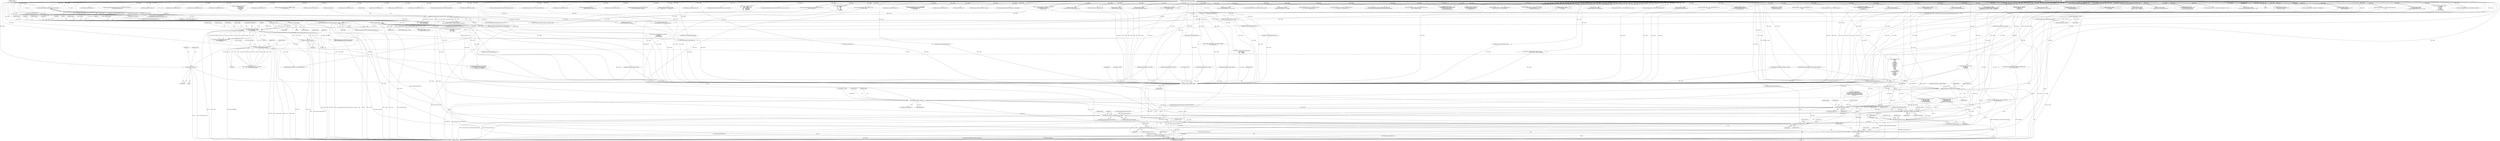 digraph "0_heimdal_b1e699103f08d6a0ca46a122193c9da65f6cf837_0@API" {
"1000452" [label="(Call,_kdc_free_ent(context, uu))"];
"1000435" [label="(Call,hdb_enctype2key(context, &uu->entry, NULL,\n\t\t\t      t->enc_part.etype, &uukey))"];
"1000419" [label="(Call,krb5_free_principal(context, p))"];
"1000410" [label="(Call,_kdc_db_fetch(context, config, p,\n\t\t\t    HDB_F_GET_KRBTGT, kvno_ptr,\n\t\t\t    NULL, &uu))"];
"1000379" [label="(Call,_krb5_principalname2krb5_principal(context, &p, t->sname, t->realm))"];
"1000240" [label="(Call,krb5_principal_get_comp_string(context, krbtgt->entry.principal, 1))"];
"1000230" [label="(Call,krb5_principal_get_realm(context, krbtgt->entry.principal))"];
"1000134" [label="(MethodParameterIn,krb5_context context)"];
"1000364" [label="(Call,get_krbtgt_realm(&t->sname))"];
"1000135" [label="(MethodParameterIn,krb5_kdc_configuration *config)"];
"1000325" [label="(Call,*kvno_ptr = NULL)"];
"1000404" [label="(Call,kvno_ptr = &second_kvno)"];
"1000330" [label="(Call,b->additional_tickets == NULL)"];
"1002279" [label="(Call,_krb5_free_capath(context, capath))"];
"1002285" [label="(Call,krb5_free_keyblock_contents(context, &sessionkey))"];
"1002291" [label="(Call,_kdc_free_ent(context, krbtgt_out))"];
"1002296" [label="(Call,_kdc_free_ent(context, server))"];
"1002301" [label="(Call,_kdc_free_ent(context, client))"];
"1002306" [label="(Call,_kdc_free_ent(context, s4u2self_impersonated_client))"];
"1002315" [label="(Call,krb5_free_principal(context, tp))"];
"1002318" [label="(Call,krb5_free_principal(context, cp))"];
"1002321" [label="(Call,krb5_free_principal(context, dp))"];
"1002324" [label="(Call,krb5_free_principal(context, sp))"];
"1002327" [label="(Call,krb5_free_principal(context, krbtgt_out_principal))"];
"1000830" [label="(Call,krb5_unparse_name(context, sp, &spn))"];
"1000334" [label="(Identifier,NULL)"];
"1000441" [label="(Identifier,NULL)"];
"1002307" [label="(Identifier,context)"];
"1002326" [label="(Identifier,sp)"];
"1000744" [label="(Call,krb5_free_principal(context, sp))"];
"1002281" [label="(Identifier,capath)"];
"1001735" [label="(Call,kdc_log(context, config, 0, \"s4u2self %s impersonating %s to \"\n\t\t    \"service %s %s\", cpn, tpn, spn, str))"];
"1002285" [label="(Call,krb5_free_keyblock_contents(context, &sessionkey))"];
"1000454" [label="(Identifier,uu)"];
"1000585" [label="(Call,kdc_log(context, config, 5, \"target %s does not have secrets at this KDC, need to proxy\", sp))"];
"1001331" [label="(Call,check_PAC(context, config, cp, NULL,\n\t\t    client, server, krbtgt,\n\t\t    &tkey_check->key,\n\t\t    ekey, &tkey_sign->key,\n\t\t    tgt, &rspac, &signedpath))"];
"1002009" [label="(Call,kdc_log(context, config, 0,\n\t\t    \"Verify delegated PAC failed to %s for client\"\n\t\t    \"%s (%s) as %s from %s with %s\",\n\t\t    spn, cpn, dpn, tpn, from, msg))"];
"1000436" [label="(Identifier,context)"];
"1000325" [label="(Call,*kvno_ptr = NULL)"];
"1001362" [label="(Call,kdc_log(context, config, 0,\n\t\t\"Verify PAC failed for %s (%s) from %s with %s\",\n\t\tspn, cpn, from, msg))"];
"1001908" [label="(Call,krb5_unparse_name(context, dp, &dpn))"];
"1002324" [label="(Call,krb5_free_principal(context, sp))"];
"1002289" [label="(ControlStructure,if(krbtgt_out))"];
"1001017" [label="(Call,_kdc_get_preferred_key(context, config, server, spn,\n\t\t\t\t\t NULL, &skey))"];
"1001750" [label="(Call,b->additional_tickets != NULL)"];
"1000630" [label="(Call,sp = NULL)"];
"1000392" [label="(Identifier,t)"];
"1001060" [label="(Call,hdb_enctype2key(context, &krbtgt->entry, NULL, /* XXX use the right kvno! */\n\t\t\t  krbtgt_etype, &tkey_check))"];
"1002312" [label="(Call,tp != cp)"];
"1002340" [label="(MethodReturn,RET)"];
"1001950" [label="(Call,kdc_log(context, config, 0,\n\t\t    \"constrained delegation from %s (%s) as %s to %s not allowed\",\n\t\t    cpn, dpn, tpn, spn))"];
"1000167" [label="(Call,dp = NULL)"];
"1000435" [label="(Call,hdb_enctype2key(context, &uu->entry, NULL,\n\t\t\t      t->enc_part.etype, &uukey))"];
"1000134" [label="(MethodParameterIn,krb5_context context)"];
"1000453" [label="(Identifier,context)"];
"1001396" [label="(Call,kdc_log(context, config, 0,\n\t\t\"KRB5SignedPath check failed for %s (%s) from %s with %s\",\n\t\tspn, cpn, from, msg))"];
"1000155" [label="(Call,sp = NULL)"];
"1002045" [label="(Call,kdc_log(context, config, 0,\n\t\t    \"KRB5SignedPath check from service %s failed \"\n\t\t    \"for delegation to %s for client %s (%s)\"\n\t\t    \"from %s failed with %s\",\n\t\t    spn, tpn, dpn, cpn, from, msg))"];
"1000404" [label="(Call,kvno_ptr = &second_kvno)"];
"1002078" [label="(Call,kdc_log(context, config, 0, \"constrained delegation for %s \"\n\t\t\"from %s (%s) to %s\", tpn, cpn, dpn, spn))"];
"1000346" [label="(Call,kdc_log(context, config, 0,\n\t\t    \"No second ticket present in request\"))"];
"1002310" [label="(Call,tp && tp != cp)"];
"1002168" [label="(Call,krb5_crypto_init(context, &sessionkey, 0, &crypto))"];
"1000315" [label="(Block,)"];
"1000627" [label="(Call,krb5_free_principal(context, sp))"];
"1000776" [label="(Call,need_referral(context, config, &b->kdc_options, sp, &realms))"];
"1000332" [label="(Identifier,b)"];
"1002306" [label="(Call,_kdc_free_ent(context, s4u2self_impersonated_client))"];
"1001320" [label="(Call,kdc_log(context, config, 1, \"Client not found in database: %s\", msg))"];
"1000231" [label="(Identifier,context)"];
"1000331" [label="(Call,b->additional_tickets)"];
"1001702" [label="(Call,kdc_log(context, config, 0, \"S4U2Self: %s is not allowed \"\n\t\t\t\"to impersonate to service \"\n\t\t\t\"(tried for user %s to service %s)\",\n\t\t\tcpn, tpn, spn))"];
"1000257" [label="(Call,*krbtgt_out = NULL)"];
"1000955" [label="(Call,krb5_clear_error_message(context))"];
"1000338" [label="(Identifier,b)"];
"1002006" [label="(Call,krb5_get_error_message(context, ret))"];
"1000195" [label="(Call,*server = NULL)"];
"1000148" [label="(Block,)"];
"1002308" [label="(Identifier,s4u2self_impersonated_client)"];
"1000635" [label="(Call,krb5_make_principal(context, &sp, r, KRB5_TGS_NAME,\n\t\t\t\t  ref_realm, NULL))"];
"1001326" [label="(Call,krb5_free_error_message(context, msg))"];
"1000151" [label="(Call,cp = NULL)"];
"1001543" [label="(Call,kdc_log(context, config, 0,\n\t\t\t\"krb5_verify_checksum failed for S4U2Self: %s\", msg))"];
"1002297" [label="(Identifier,context)"];
"1001977" [label="(Call,check_PAC(context, config, tp, dp,\n\t\t\tclient, server, krbtgt,\n\t\t\t&clientkey->key,\n\t\t\tekey, &tkey_sign->key,\n\t\t\t&adtkt, &rspac, &ad_signedpath))"];
"1002311" [label="(Identifier,tp)"];
"1001393" [label="(Call,krb5_get_error_message(context, ret))"];
"1001940" [label="(Call,check_constrained_delegation(context, config, clientdb,\n\t\t\t\t\t   client, server, sp))"];
"1001893" [label="(Call,_krb5_principalname2krb5_principal(context,\n\t\t\t\t\t\t &dp,\n\t\t\t\t\t\t t->sname,\n\t\t\t\t\t\t t->realm))"];
"1001081" [label="(Call,krb5_make_principal(context,\n                              &krbtgt_out_principal,\n                              our_realm,\n                              KRB5_TGS_NAME,\n                              our_realm,\n                              NULL))"];
"1001092" [label="(Call,kdc_log(context, config, 0,\n                \"Failed to make krbtgt principal name object for \"\n                \"authz-data signatures\"))"];
"1001490" [label="(Call,krb5_get_error_message(context, ret))"];
"1002292" [label="(Identifier,context)"];
"1000381" [label="(Call,&p)"];
"1000813" [label="(Call,krb5_make_principal(context, &sp, r, KRB5_TGS_NAME,\n\t\t\t\t    realms[0], NULL))"];
"1001858" [label="(Call,kdc_log(context, config, 0,\n\t\t    \"failed to decrypt ticket for \"\n\t\t    \"constrained delegation from %s to %s \", cpn, spn))"];
"1001216" [label="(Call,_kdc_get_preferred_key(context, config, krbtgt_out, krbtgt_out_n,\n\t\t\t\t NULL, &tkey_sign))"];
"1002191" [label="(Call,krb5_crypto_destroy(context, crypto))"];
"1000451" [label="(Block,)"];
"1001555" [label="(Call,_krb5_principalname2krb5_principal(context,\n\t\t\t\t\t\t     &tp,\n\t\t\t\t\t\t     self.name,\n\t\t\t\t\t\t     self.realm))"];
"1001537" [label="(Call,krb5_get_error_message(context, ret))"];
"1000981" [label="(Call,krb5_principal_is_krbtgt(context, sp))"];
"1001295" [label="(Call,krb5_principal_get_realm(context, cp))"];
"1002315" [label="(Call,krb5_free_principal(context, tp))"];
"1002322" [label="(Identifier,context)"];
"1002303" [label="(Identifier,client)"];
"1000807" [label="(Call,krb5_free_principal(context, sp))"];
"1002149" [label="(Call,kdc_log(context, config, 0, \"Request from wrong address\"))"];
"1001528" [label="(Call,krb5_crypto_destroy(context, crypto))"];
"1000471" [label="(Call,_kdc_free_ent(context, uu))"];
"1000499" [label="(Call,_krb5_principalname2krb5_principal(context, &sp, *s, r))"];
"1000528" [label="(Call,krb5_unparse_name(context, cp, &cpn))"];
"1001573" [label="(Call,krb5_unparse_name(context, tp, &tpn))"];
"1000370" [label="(Call,kdc_log(context, config, 0,\n\t\t    \"Additional ticket is not a ticket-granting ticket\"))"];
"1001008" [label="(Call,kdc_log(context, config, 0,\n\t\t\t\"Server (%s) has no support for etypes\", spn))"];
"1001116" [label="(Call,_kdc_db_fetch(context, config, krbtgt_out_principal,\n\t\t\tHDB_F_GET_KRBTGT, NULL, NULL, &krbtgt_out))"];
"1000869" [label="(Call,krb5_free_error_message(context, msg))"];
"1001108" [label="(Call,kdc_log(context, config, 0,\n                \"Failed to make krbtgt principal name object for \"\n                \"authz-data signatures\"))"];
"1001549" [label="(Call,krb5_free_error_message(context, msg))"];
"1001050" [label="(Call,krb5_generate_random_keyblock(context, etype, &sessionkey))"];
"1002127" [label="(Call,kdc_log(context, config, 0, \"Inconsistent request.\"))"];
"1002197" [label="(Call,kdc_log(context, config, 0,\n\t\t    \"Failed building server referral\"))"];
"1000416" [label="(Identifier,NULL)"];
"1000717" [label="(Call,kdc_log(context, config, 5, \"krbtgt from %s via %s for \"\n                        \"realm %s not found, trying %s\", tgt->crealm,\n                        our_realm, req_rlm, new_rlm))"];
"1000275" [label="(Call,memset(&sessionkey, 0, sizeof(sessionkey)))"];
"1001317" [label="(Call,krb5_get_error_message(context, ret))"];
"1002284" [label="(Identifier,rspac)"];
"1001165" [label="(Call,krb5_principal_get_realm(context, server->entry.principal))"];
"1001456" [label="(Call,kdc_log(context, config, 0, \"Failed to decode PA-S4U2Self\"))"];
"1000850" [label="(Call,krb5_free_host_realm(context, realms))"];
"1002309" [label="(ControlStructure,if (tp && tp != cp))"];
"1001405" [label="(Call,krb5_free_error_message(context, msg))"];
"1000682" [label="(Call,capath == NULL)"];
"1001804" [label="(Call,hdb_enctype2key(context, &client->entry,\n\t\t\t      hdb_kvno2keys(context, &client->entry,\n\t\t\t\t\t    t->enc_part.kvno ? * t->enc_part.kvno : 0),\n\t\t\t      t->enc_part.etype, &clientkey))"];
"1001252" [label="(Call,kdc_log(context, config, 0,\n\t\t    \"Failed to find key for krbtgt PAC signature\"))"];
"1000688" [label="(Call,_krb5_find_capath(context, tgt->crealm, our_realm,\n                                        req_rlm, TRUE, &capath, &num_capath))"];
"1000232" [label="(Call,krbtgt->entry.principal)"];
"1001684" [label="(Call,kdc_log(context, config, 0, \"PAC signing failed for -- %s\",\n\t\t\t\ttpn))"];
"1000741" [label="(Call,krb5_enomem(context))"];
"1000978" [label="(Call,_kdc_find_etype(context,\n\t\t\t\t  krb5_principal_is_krbtgt(context, sp) ?\n\t\t\t\t  config->tgt_use_strongest_session_key :\n\t\t\t\t  config->svc_use_strongest_session_key, FALSE,\n\t\t\t\t  server, b->etype.val, b->etype.len, &etype,\n\t\t\t\t  NULL))"];
"1001143" [label="(Call,kdc_log(context, config, 0,\n\t\t\"No such principal %s (needed for authz-data signature keys) \"\n\t\t\"while processing TGS-REQ for service %s with krbtg %s\",\n\t\tkrbtgt_out_n, spn, (ret == 0) ? ktpn : \"<unknown>\"))"];
"1001371" [label="(Call,krb5_free_error_message(context, msg))"];
"1001693" [label="(Call,check_s4u2self(context, config, clientdb, client, sp))"];
"1001746" [label="(Call,client != NULL)"];
"1001630" [label="(Call,krb5_free_error_message(context, msg))"];
"1001962" [label="(Call,verify_flags(context, config, &adtkt, tpn))"];
"1002298" [label="(Identifier,server)"];
"1001499" [label="(Call,kdc_log(context, config, 0, \"krb5_crypto_init failed: %s\", msg))"];
"1000412" [label="(Identifier,config)"];
"1000423" [label="(Identifier,ret)"];
"1002317" [label="(Identifier,tp)"];
"1000419" [label="(Call,krb5_free_principal(context, p))"];
"1000558" [label="(Call,kdc_log(context, config, 0,\n\t\t\"TGS-REQ %s from %s for %s\", cpn, from, spn))"];
"1001184" [label="(Call,krb5_unparse_name(context, krbtgt_out->entry.principal, &ktpn))"];
"1000379" [label="(Call,_krb5_principalname2krb5_principal(context, &p, t->sname, t->realm))"];
"1000363" [label="(Call,!get_krbtgt_realm(&t->sname))"];
"1000420" [label="(Identifier,context)"];
"1001784" [label="(Call,kdc_log(context, config, 0,\n\t\t    \"Constrained delegation done on service ticket %s/%s\",\n\t\t    cpn, spn))"];
"1001845" [label="(Call,krb5_decrypt_ticket(context, t, &clientkey->key, &adtkt, 0))"];
"1001623" [label="(Call,kdc_log(context, config, 1,\n\t\t\t    \"S2U4Self principal to impersonate %s not found in database: %s\",\n\t\t\t    tpn, msg))"];
"1002323" [label="(Identifier,dp)"];
"1002042" [label="(Call,krb5_get_error_message(context, ret))"];
"1000326" [label="(Identifier,kvno_ptr)"];
"1000249" [label="(Call,**capath = NULL)"];
"1000171" [label="(Call,krbtgt_out_principal = NULL)"];
"1000247" [label="(Literal,1)"];
"1000380" [label="(Identifier,context)"];
"1001644" [label="(Call,kdc_log(context, config, 0, \"PAC generation failed for -- %s\",\n\t\t\t    tpn))"];
"1000240" [label="(Call,krb5_principal_get_comp_string(context, krbtgt->entry.principal, 1))"];
"1002056" [label="(Call,krb5_free_error_message(context, msg))"];
"1000414" [label="(Identifier,HDB_F_GET_KRBTGT)"];
"1000617" [label="(Call,krb5_enomem(context))"];
"1002290" [label="(Identifier,krbtgt_out)"];
"1000242" [label="(Call,krbtgt->entry.principal)"];
"1000569" [label="(Call,_kdc_db_fetch(context, config, sp, HDB_F_GET_SERVER | flags,\n\t\t\tNULL, NULL, &server))"];
"1001505" [label="(Call,krb5_free_error_message(context, msg))"];
"1000456" [label="(Identifier,ret)"];
"1002296" [label="(Call,_kdc_free_ent(context, server))"];
"1002160" [label="(Call,kdc_log(context, config, 0,\n\t\t\"Adding server referral to %s\", ref_realm))"];
"1002305" [label="(Identifier,s4u2self_impersonated_client)"];
"1002138" [label="(Call,_kdc_check_addresses(context, config, tgt->caddr, from_addr))"];
"1002294" [label="(ControlStructure,if(server))"];
"1000750" [label="(Call,krb5_make_principal(context, &sp, r,\n                                    KRB5_TGS_NAME, ref_realm, NULL))"];
"1000854" [label="(Call,krb5_free_host_realm(context, realms))"];
"1000417" [label="(Call,&uu)"];
"1001260" [label="(Call,_kdc_db_fetch(context, config, cp, HDB_F_GET_CLIENT | flags,\n\t\t\tNULL, &clientdb, &client))"];
"1002319" [label="(Identifier,context)"];
"1002304" [label="(ControlStructure,if(s4u2self_impersonated_client))"];
"1000327" [label="(Identifier,NULL)"];
"1002089" [label="(Call,kdc_check_flags(context, config,\n\t\t\t  client, cpn,\n\t\t\t  server, spn,\n\t\t\t  FALSE))"];
"1002293" [label="(Identifier,krbtgt_out)"];
"1001193" [label="(Call,kdc_log(context, config, 0,\n\t\t\"Request with wrong krbtgt: %s\",\n\t\t(ret == 0) ? ktpn : \"<unknown>\"))"];
"1000765" [label="(Call,krb5_unparse_name(context, sp, &spn))"];
"1001235" [label="(Call,hdb_enctype2key(context, &krbtgt_out->entry, NULL,\n\t\t\t  tkey_sign->key.keytype, &tkey_sign))"];
"1000452" [label="(Call,_kdc_free_ent(context, uu))"];
"1002299" [label="(ControlStructure,if(client))"];
"1001134" [label="(Call,krb5_unparse_name(context, krbtgt->entry.principal, &ktpn))"];
"1002026" [label="(Call,check_KRB5SignedPath(context,\n\t\t\t\t   config,\n\t\t\t\t   krbtgt,\n\t\t\t\t   cp,\n\t\t\t\t   &adtkt,\n\t\t\t\t   NULL,\n\t\t\t\t   &ad_signedpath))"];
"1000409" [label="(Identifier,ret)"];
"1000862" [label="(Call,kdc_log(context, config, 0,\n\t\t\"Server not found in database: %s: %s\", spn, msg))"];
"1002316" [label="(Identifier,context)"];
"1001810" [label="(Call,hdb_kvno2keys(context, &client->entry,\n\t\t\t\t\t    t->enc_part.kvno ? * t->enc_part.kvno : 0))"];
"1002301" [label="(Call,_kdc_free_ent(context, client))"];
"1002318" [label="(Call,krb5_free_principal(context, cp))"];
"1002291" [label="(Call,_kdc_free_ent(context, krbtgt_out))"];
"1000859" [label="(Call,krb5_get_error_message(context, ret))"];
"1000406" [label="(Call,&second_kvno)"];
"1000386" [label="(Call,t->realm)"];
"1001377" [label="(Call,check_KRB5SignedPath(context,\n\t\t\t       config,\n\t\t\t       krbtgt,\n\t\t\t       cp,\n\t\t\t       tgt,\n\t\t\t       &spp,\n\t\t\t       &signedpath))"];
"1000199" [label="(Call,*client = NULL)"];
"1002328" [label="(Identifier,context)"];
"1001227" [label="(Call,kdc_log(context, config, 0,\n\t\t    \"Failed to find key for krbtgt PAC signature\"))"];
"1002295" [label="(Identifier,server)"];
"1002329" [label="(Identifier,krbtgt_out_principal)"];
"1001172" [label="(Call,krb5_principal_get_realm(context, krbtgt_out->entry.principal))"];
"1001073" [label="(Call,kdc_log(context, config, 0,\n\t\t    \"Failed to find key for krbtgt PAC check\"))"];
"1001511" [label="(Call,krb5_verify_checksum(context,\n\t\t\t\t       crypto,\n\t\t\t\t       KRB5_KU_OTHER_CKSUM,\n\t\t\t\t       datack.data,\n\t\t\t\t       datack.length,\n\t\t\t\t       &self.cksum))"];
"1001308" [label="(Call,kdc_log(context, config, 1, \"Client no longer in database: %s\",\n\t\t    cpn))"];
"1002321" [label="(Call,krb5_free_principal(context, dp))"];
"1000516" [label="(Call,_krb5_principalname2krb5_principal(context, &cp, tgt->cname, tgt->crealm))"];
"1001883" [label="(Call,krb5_unparse_name(context, tp, &tpn))"];
"1002320" [label="(Identifier,cp)"];
"1000447" [label="(Call,&uukey)"];
"1002180" [label="(Call,build_server_referral(context, config, crypto, ref_realm,\n\t\t\t\t    NULL, s, &pa.padata_value))"];
"1001028" [label="(Call,kdc_log(context, config, 0,\n\t\t\t\"Server (%s) has no supported etypes\", spn))"];
"1000408" [label="(Call,ret = _kdc_db_fetch(context, config, p,\n\t\t\t    HDB_F_GET_KRBTGT, kvno_ptr,\n\t\t\t    NULL, &uu))"];
"1002280" [label="(Identifier,context)"];
"1000479" [label="(Call,verify_flags(context, config, &adtkt, spn))"];
"1001620" [label="(Call,krb5_get_error_message(context, ret))"];
"1000203" [label="(Call,*s4u2self_impersonated_client = NULL)"];
"1000437" [label="(Call,&uu->entry)"];
"1001100" [label="(Call,krb5_unparse_name(context, krbtgt_out_principal, &krbtgt_out_n))"];
"1000838" [label="(Call,krb5_free_host_realm(context, realms))"];
"1000230" [label="(Call,krb5_principal_get_realm(context, krbtgt->entry.principal))"];
"1000364" [label="(Call,get_krbtgt_realm(&t->sname))"];
"1000395" [label="(Block,)"];
"1000461" [label="(Call,krb5_decrypt_ticket(context, t, &uukey->key, &adtkt, 0))"];
"1000798" [label="(Call,kdc_log(context, config, 5,\n\t\t\t\"Returning a referral to realm %s for \"\n\t\t\t\"server %s that was not found\",\n\t\t\trealms[0], spn))"];
"1000548" [label="(Call,kdc_log(context, config, 0,\n\t\t\"TGS-REQ %s from %s for %s [%s]\",\n\t\tcpn, from, spn, opt_str))"];
"1002114" [label="(Call,krb5_principal_compare(context,\n\t\t\t       krbtgt->entry.principal,\n\t\t\t       server->entry.principal))"];
"1000413" [label="(Identifier,p)"];
"1000653" [label="(Call,krb5_unparse_name(context, sp, &spn))"];
"1000411" [label="(Identifier,context)"];
"1000620" [label="(Call,kdc_log(context, config, 5,\n\t\t\"Returning a referral to realm %s for \"\n\t\t\"server %s.\",\n\t\tref_realm, spn))"];
"1002327" [label="(Call,krb5_free_principal(context, krbtgt_out_principal))"];
"1002325" [label="(Identifier,context)"];
"1000241" [label="(Identifier,context)"];
"1001658" [label="(Call,_krb5_pac_sign(context, p, ticket->ticket.authtime,\n\t\t\t\t\t s4u2self_impersonated_client->entry.principal,\n\t\t\t\t\t ekey, &tkey_sign->key,\n\t\t\t\t\t &rspac))"];
"1002287" [label="(Call,&sessionkey)"];
"1001464" [label="(Call,_krb5_s4u2self_to_checksumdata(context, &self, &datack))"];
"1000433" [label="(Call,ret = hdb_enctype2key(context, &uu->entry, NULL,\n\t\t\t      t->enc_part.etype, &uukey))"];
"1000442" [label="(Call,t->enc_part.etype)"];
"1001595" [label="(Call,_kdc_db_fetch(context, config, tp, HDB_F_GET_CLIENT | flags,\n\t\t\t\t    NULL, &s4u2self_impersonated_clientdb, &s4u2self_impersonated_client))"];
"1001359" [label="(Call,krb5_get_error_message(context, ret))"];
"1000410" [label="(Call,_kdc_db_fetch(context, config, p,\n\t\t\t    HDB_F_GET_KRBTGT, kvno_ptr,\n\t\t\t    NULL, &uu))"];
"1002302" [label="(Identifier,context)"];
"1000135" [label="(MethodParameterIn,krb5_kdc_configuration *config)"];
"1001868" [label="(Call,_krb5_principalname2krb5_principal(context,\n\t\t\t\t\t\t &tp,\n\t\t\t\t\t\t adtkt.cname,\n\t\t\t\t\t\t adtkt.crealm))"];
"1002231" [label="(Call,tgs_make_reply(context,\n\t\t\t config,\n\t\t\t b,\n\t\t\t tp,\n\t\t\t tgt,\n\t\t\t replykey,\n\t\t\t rk_is_subkey,\n\t\t\t ekey,\n\t\t\t &sessionkey,\n\t\t\t kvno,\n\t\t\t *auth_data,\n\t\t\t server,\n\t\t\t rsp,\n \t\t\t spn,\n \t\t\t client,\n \t\t\t cp,\n                         tgt_realm,\n \t\t\t krbtgt_out,\n \t\t\t tkey_sign->key.keytype,\n \t\t\t spp,\n\t\t\t &rspac,\n\t\t\t &enc_pa_data,\n\t\t\t e_text,\n\t\t\t reply))"];
"1000383" [label="(Call,t->sname)"];
"1000415" [label="(Identifier,kvno_ptr)"];
"1000228" [label="(Call,*tgt_realm = /* Realm of TGT issuer */\n        krb5_principal_get_realm(context, krbtgt->entry.principal))"];
"1000421" [label="(Identifier,p)"];
"1002286" [label="(Identifier,context)"];
"1000329" [label="(Call,b->additional_tickets == NULL ||\n\t   b->additional_tickets->len == 0)"];
"1000365" [label="(Call,&t->sname)"];
"1000330" [label="(Call,b->additional_tickets == NULL)"];
"1001925" [label="(Call,kdc_log(context, config, 0,\n\t\t    \"Missing forwardable flag on ticket for \"\n\t\t    \"constrained delegation from %s (%s) as %s to %s \",\n\t\t    cpn, dpn, tpn, spn))"];
"1002331" [label="(Identifier,ref_realm)"];
"1000405" [label="(Identifier,kvno_ptr)"];
"1001636" [label="(Call,_kdc_pac_generate(context, s4u2self_impersonated_client, &p))"];
"1000238" [label="(Call,*our_realm = /* Realm of this KDC */\n         krb5_principal_get_comp_string(context, krbtgt->entry.principal, 1))"];
"1000950" [label="(Call,kdc_log(context, config, 0,\n\t\t\t\"Addition ticket have not matching etypes\"))"];
"1001678" [label="(Call,krb5_pac_free(context, p))"];
"1002067" [label="(Call,kdc_log(context, config, 0,\n\t\t    \"Ticket not signed with PAC nor SignedPath service %s failed \"\n\t\t    \"for delegation to %s for client %s (%s)\"\n\t\t    \"from %s\",\n\t\t    spn, tpn, dpn, cpn, from))"];
"1002300" [label="(Identifier,client)"];
"1000508" [label="(Call,krb5_unparse_name(context, sp, &spn))"];
"1002279" [label="(Call,_krb5_free_capath(context, capath))"];
"1001475" [label="(Call,krb5_crypto_init(context, &tgt->key, 0, &crypto))"];
"1001285" [label="(Call,krb5_principal_get_realm(context, krbtgt_out->entry.principal))"];
"1002020" [label="(Call,krb5_free_error_message(context, msg))"];
"1002223" [label="(Call,kdc_log(context, config, 0,\n\t\t    \"Add server referral METHOD-DATA failed\"))"];
"1000452" -> "1000451"  [label="AST: "];
"1000452" -> "1000454"  [label="CFG: "];
"1000453" -> "1000452"  [label="AST: "];
"1000454" -> "1000452"  [label="AST: "];
"1000456" -> "1000452"  [label="CFG: "];
"1000452" -> "1002340"  [label="DDG: _kdc_free_ent(context, uu)"];
"1000452" -> "1002340"  [label="DDG: uu"];
"1000435" -> "1000452"  [label="DDG: context"];
"1000134" -> "1000452"  [label="DDG: context"];
"1000452" -> "1002279"  [label="DDG: context"];
"1000435" -> "1000433"  [label="AST: "];
"1000435" -> "1000447"  [label="CFG: "];
"1000436" -> "1000435"  [label="AST: "];
"1000437" -> "1000435"  [label="AST: "];
"1000441" -> "1000435"  [label="AST: "];
"1000442" -> "1000435"  [label="AST: "];
"1000447" -> "1000435"  [label="AST: "];
"1000433" -> "1000435"  [label="CFG: "];
"1000435" -> "1002340"  [label="DDG: t->enc_part.etype"];
"1000435" -> "1002340"  [label="DDG: &uu->entry"];
"1000435" -> "1002340"  [label="DDG: &uukey"];
"1000435" -> "1002340"  [label="DDG: NULL"];
"1000435" -> "1000433"  [label="DDG: t->enc_part.etype"];
"1000435" -> "1000433"  [label="DDG: NULL"];
"1000435" -> "1000433"  [label="DDG: &uu->entry"];
"1000435" -> "1000433"  [label="DDG: &uukey"];
"1000435" -> "1000433"  [label="DDG: context"];
"1000419" -> "1000435"  [label="DDG: context"];
"1000134" -> "1000435"  [label="DDG: context"];
"1000410" -> "1000435"  [label="DDG: NULL"];
"1000435" -> "1000461"  [label="DDG: context"];
"1000435" -> "1000569"  [label="DDG: NULL"];
"1000435" -> "1001804"  [label="DDG: t->enc_part.etype"];
"1000419" -> "1000315"  [label="AST: "];
"1000419" -> "1000421"  [label="CFG: "];
"1000420" -> "1000419"  [label="AST: "];
"1000421" -> "1000419"  [label="AST: "];
"1000423" -> "1000419"  [label="CFG: "];
"1000419" -> "1002340"  [label="DDG: p"];
"1000419" -> "1002340"  [label="DDG: krb5_free_principal(context, p)"];
"1000410" -> "1000419"  [label="DDG: context"];
"1000410" -> "1000419"  [label="DDG: p"];
"1000134" -> "1000419"  [label="DDG: context"];
"1000419" -> "1002279"  [label="DDG: context"];
"1000410" -> "1000408"  [label="AST: "];
"1000410" -> "1000417"  [label="CFG: "];
"1000411" -> "1000410"  [label="AST: "];
"1000412" -> "1000410"  [label="AST: "];
"1000413" -> "1000410"  [label="AST: "];
"1000414" -> "1000410"  [label="AST: "];
"1000415" -> "1000410"  [label="AST: "];
"1000416" -> "1000410"  [label="AST: "];
"1000417" -> "1000410"  [label="AST: "];
"1000408" -> "1000410"  [label="CFG: "];
"1000410" -> "1002340"  [label="DDG: config"];
"1000410" -> "1002340"  [label="DDG: HDB_F_GET_KRBTGT"];
"1000410" -> "1002340"  [label="DDG: NULL"];
"1000410" -> "1002340"  [label="DDG: kvno_ptr"];
"1000410" -> "1002340"  [label="DDG: &uu"];
"1000410" -> "1000408"  [label="DDG: HDB_F_GET_KRBTGT"];
"1000410" -> "1000408"  [label="DDG: NULL"];
"1000410" -> "1000408"  [label="DDG: kvno_ptr"];
"1000410" -> "1000408"  [label="DDG: &uu"];
"1000410" -> "1000408"  [label="DDG: p"];
"1000410" -> "1000408"  [label="DDG: config"];
"1000410" -> "1000408"  [label="DDG: context"];
"1000379" -> "1000410"  [label="DDG: context"];
"1000134" -> "1000410"  [label="DDG: context"];
"1000135" -> "1000410"  [label="DDG: config"];
"1000325" -> "1000410"  [label="DDG: kvno_ptr"];
"1000404" -> "1000410"  [label="DDG: kvno_ptr"];
"1000330" -> "1000410"  [label="DDG: NULL"];
"1000410" -> "1000479"  [label="DDG: config"];
"1000410" -> "1001116"  [label="DDG: HDB_F_GET_KRBTGT"];
"1000379" -> "1000315"  [label="AST: "];
"1000379" -> "1000386"  [label="CFG: "];
"1000380" -> "1000379"  [label="AST: "];
"1000381" -> "1000379"  [label="AST: "];
"1000383" -> "1000379"  [label="AST: "];
"1000386" -> "1000379"  [label="AST: "];
"1000392" -> "1000379"  [label="CFG: "];
"1000379" -> "1002340"  [label="DDG: t->sname"];
"1000379" -> "1002340"  [label="DDG: _krb5_principalname2krb5_principal(context, &p, t->sname, t->realm)"];
"1000379" -> "1002340"  [label="DDG: t->realm"];
"1000379" -> "1002340"  [label="DDG: &p"];
"1000240" -> "1000379"  [label="DDG: context"];
"1000134" -> "1000379"  [label="DDG: context"];
"1000364" -> "1000379"  [label="DDG: &t->sname"];
"1000379" -> "1001636"  [label="DDG: &p"];
"1000379" -> "1001893"  [label="DDG: t->sname"];
"1000379" -> "1001893"  [label="DDG: t->realm"];
"1000240" -> "1000238"  [label="AST: "];
"1000240" -> "1000247"  [label="CFG: "];
"1000241" -> "1000240"  [label="AST: "];
"1000242" -> "1000240"  [label="AST: "];
"1000247" -> "1000240"  [label="AST: "];
"1000238" -> "1000240"  [label="CFG: "];
"1000240" -> "1002340"  [label="DDG: krbtgt->entry.principal"];
"1000240" -> "1000238"  [label="DDG: context"];
"1000240" -> "1000238"  [label="DDG: krbtgt->entry.principal"];
"1000240" -> "1000238"  [label="DDG: 1"];
"1000230" -> "1000240"  [label="DDG: context"];
"1000230" -> "1000240"  [label="DDG: krbtgt->entry.principal"];
"1000134" -> "1000240"  [label="DDG: context"];
"1000240" -> "1000346"  [label="DDG: context"];
"1000240" -> "1000370"  [label="DDG: context"];
"1000240" -> "1000499"  [label="DDG: context"];
"1000240" -> "1001134"  [label="DDG: krbtgt->entry.principal"];
"1000240" -> "1002114"  [label="DDG: krbtgt->entry.principal"];
"1000230" -> "1000228"  [label="AST: "];
"1000230" -> "1000232"  [label="CFG: "];
"1000231" -> "1000230"  [label="AST: "];
"1000232" -> "1000230"  [label="AST: "];
"1000228" -> "1000230"  [label="CFG: "];
"1000230" -> "1000228"  [label="DDG: context"];
"1000230" -> "1000228"  [label="DDG: krbtgt->entry.principal"];
"1000134" -> "1000230"  [label="DDG: context"];
"1000134" -> "1000133"  [label="AST: "];
"1000134" -> "1002340"  [label="DDG: context"];
"1000134" -> "1000346"  [label="DDG: context"];
"1000134" -> "1000370"  [label="DDG: context"];
"1000134" -> "1000461"  [label="DDG: context"];
"1000134" -> "1000471"  [label="DDG: context"];
"1000134" -> "1000479"  [label="DDG: context"];
"1000134" -> "1000499"  [label="DDG: context"];
"1000134" -> "1000508"  [label="DDG: context"];
"1000134" -> "1000516"  [label="DDG: context"];
"1000134" -> "1000528"  [label="DDG: context"];
"1000134" -> "1000548"  [label="DDG: context"];
"1000134" -> "1000558"  [label="DDG: context"];
"1000134" -> "1000569"  [label="DDG: context"];
"1000134" -> "1000585"  [label="DDG: context"];
"1000134" -> "1000617"  [label="DDG: context"];
"1000134" -> "1000620"  [label="DDG: context"];
"1000134" -> "1000627"  [label="DDG: context"];
"1000134" -> "1000635"  [label="DDG: context"];
"1000134" -> "1000653"  [label="DDG: context"];
"1000134" -> "1000688"  [label="DDG: context"];
"1000134" -> "1000717"  [label="DDG: context"];
"1000134" -> "1000741"  [label="DDG: context"];
"1000134" -> "1000744"  [label="DDG: context"];
"1000134" -> "1000750"  [label="DDG: context"];
"1000134" -> "1000765"  [label="DDG: context"];
"1000134" -> "1000776"  [label="DDG: context"];
"1000134" -> "1000798"  [label="DDG: context"];
"1000134" -> "1000807"  [label="DDG: context"];
"1000134" -> "1000813"  [label="DDG: context"];
"1000134" -> "1000830"  [label="DDG: context"];
"1000134" -> "1000838"  [label="DDG: context"];
"1000134" -> "1000850"  [label="DDG: context"];
"1000134" -> "1000854"  [label="DDG: context"];
"1000134" -> "1000859"  [label="DDG: context"];
"1000134" -> "1000862"  [label="DDG: context"];
"1000134" -> "1000869"  [label="DDG: context"];
"1000134" -> "1000950"  [label="DDG: context"];
"1000134" -> "1000955"  [label="DDG: context"];
"1000134" -> "1000978"  [label="DDG: context"];
"1000134" -> "1000981"  [label="DDG: context"];
"1000134" -> "1001008"  [label="DDG: context"];
"1000134" -> "1001017"  [label="DDG: context"];
"1000134" -> "1001028"  [label="DDG: context"];
"1000134" -> "1001050"  [label="DDG: context"];
"1000134" -> "1001060"  [label="DDG: context"];
"1000134" -> "1001073"  [label="DDG: context"];
"1000134" -> "1001081"  [label="DDG: context"];
"1000134" -> "1001092"  [label="DDG: context"];
"1000134" -> "1001100"  [label="DDG: context"];
"1000134" -> "1001108"  [label="DDG: context"];
"1000134" -> "1001116"  [label="DDG: context"];
"1000134" -> "1001134"  [label="DDG: context"];
"1000134" -> "1001143"  [label="DDG: context"];
"1000134" -> "1001165"  [label="DDG: context"];
"1000134" -> "1001172"  [label="DDG: context"];
"1000134" -> "1001184"  [label="DDG: context"];
"1000134" -> "1001193"  [label="DDG: context"];
"1000134" -> "1001216"  [label="DDG: context"];
"1000134" -> "1001227"  [label="DDG: context"];
"1000134" -> "1001235"  [label="DDG: context"];
"1000134" -> "1001252"  [label="DDG: context"];
"1000134" -> "1001260"  [label="DDG: context"];
"1000134" -> "1001285"  [label="DDG: context"];
"1000134" -> "1001295"  [label="DDG: context"];
"1000134" -> "1001308"  [label="DDG: context"];
"1000134" -> "1001317"  [label="DDG: context"];
"1000134" -> "1001320"  [label="DDG: context"];
"1000134" -> "1001326"  [label="DDG: context"];
"1000134" -> "1001331"  [label="DDG: context"];
"1000134" -> "1001359"  [label="DDG: context"];
"1000134" -> "1001362"  [label="DDG: context"];
"1000134" -> "1001371"  [label="DDG: context"];
"1000134" -> "1001377"  [label="DDG: context"];
"1000134" -> "1001393"  [label="DDG: context"];
"1000134" -> "1001396"  [label="DDG: context"];
"1000134" -> "1001405"  [label="DDG: context"];
"1000134" -> "1001456"  [label="DDG: context"];
"1000134" -> "1001464"  [label="DDG: context"];
"1000134" -> "1001475"  [label="DDG: context"];
"1000134" -> "1001490"  [label="DDG: context"];
"1000134" -> "1001499"  [label="DDG: context"];
"1000134" -> "1001505"  [label="DDG: context"];
"1000134" -> "1001511"  [label="DDG: context"];
"1000134" -> "1001528"  [label="DDG: context"];
"1000134" -> "1001537"  [label="DDG: context"];
"1000134" -> "1001543"  [label="DDG: context"];
"1000134" -> "1001549"  [label="DDG: context"];
"1000134" -> "1001555"  [label="DDG: context"];
"1000134" -> "1001573"  [label="DDG: context"];
"1000134" -> "1001595"  [label="DDG: context"];
"1000134" -> "1001620"  [label="DDG: context"];
"1000134" -> "1001623"  [label="DDG: context"];
"1000134" -> "1001630"  [label="DDG: context"];
"1000134" -> "1001636"  [label="DDG: context"];
"1000134" -> "1001644"  [label="DDG: context"];
"1000134" -> "1001658"  [label="DDG: context"];
"1000134" -> "1001678"  [label="DDG: context"];
"1000134" -> "1001684"  [label="DDG: context"];
"1000134" -> "1001693"  [label="DDG: context"];
"1000134" -> "1001702"  [label="DDG: context"];
"1000134" -> "1001735"  [label="DDG: context"];
"1000134" -> "1001784"  [label="DDG: context"];
"1000134" -> "1001804"  [label="DDG: context"];
"1000134" -> "1001810"  [label="DDG: context"];
"1000134" -> "1001845"  [label="DDG: context"];
"1000134" -> "1001858"  [label="DDG: context"];
"1000134" -> "1001868"  [label="DDG: context"];
"1000134" -> "1001883"  [label="DDG: context"];
"1000134" -> "1001893"  [label="DDG: context"];
"1000134" -> "1001908"  [label="DDG: context"];
"1000134" -> "1001925"  [label="DDG: context"];
"1000134" -> "1001940"  [label="DDG: context"];
"1000134" -> "1001950"  [label="DDG: context"];
"1000134" -> "1001962"  [label="DDG: context"];
"1000134" -> "1001977"  [label="DDG: context"];
"1000134" -> "1002006"  [label="DDG: context"];
"1000134" -> "1002009"  [label="DDG: context"];
"1000134" -> "1002020"  [label="DDG: context"];
"1000134" -> "1002026"  [label="DDG: context"];
"1000134" -> "1002042"  [label="DDG: context"];
"1000134" -> "1002045"  [label="DDG: context"];
"1000134" -> "1002056"  [label="DDG: context"];
"1000134" -> "1002067"  [label="DDG: context"];
"1000134" -> "1002078"  [label="DDG: context"];
"1000134" -> "1002089"  [label="DDG: context"];
"1000134" -> "1002114"  [label="DDG: context"];
"1000134" -> "1002127"  [label="DDG: context"];
"1000134" -> "1002138"  [label="DDG: context"];
"1000134" -> "1002149"  [label="DDG: context"];
"1000134" -> "1002160"  [label="DDG: context"];
"1000134" -> "1002168"  [label="DDG: context"];
"1000134" -> "1002180"  [label="DDG: context"];
"1000134" -> "1002191"  [label="DDG: context"];
"1000134" -> "1002197"  [label="DDG: context"];
"1000134" -> "1002223"  [label="DDG: context"];
"1000134" -> "1002231"  [label="DDG: context"];
"1000134" -> "1002279"  [label="DDG: context"];
"1000134" -> "1002285"  [label="DDG: context"];
"1000134" -> "1002291"  [label="DDG: context"];
"1000134" -> "1002296"  [label="DDG: context"];
"1000134" -> "1002301"  [label="DDG: context"];
"1000134" -> "1002306"  [label="DDG: context"];
"1000134" -> "1002315"  [label="DDG: context"];
"1000134" -> "1002318"  [label="DDG: context"];
"1000134" -> "1002321"  [label="DDG: context"];
"1000134" -> "1002324"  [label="DDG: context"];
"1000134" -> "1002327"  [label="DDG: context"];
"1000364" -> "1000363"  [label="AST: "];
"1000364" -> "1000365"  [label="CFG: "];
"1000365" -> "1000364"  [label="AST: "];
"1000363" -> "1000364"  [label="CFG: "];
"1000364" -> "1002340"  [label="DDG: &t->sname"];
"1000364" -> "1000363"  [label="DDG: &t->sname"];
"1000364" -> "1001893"  [label="DDG: &t->sname"];
"1000135" -> "1000133"  [label="AST: "];
"1000135" -> "1002340"  [label="DDG: config"];
"1000135" -> "1000346"  [label="DDG: config"];
"1000135" -> "1000370"  [label="DDG: config"];
"1000135" -> "1000479"  [label="DDG: config"];
"1000135" -> "1000548"  [label="DDG: config"];
"1000135" -> "1000558"  [label="DDG: config"];
"1000135" -> "1000569"  [label="DDG: config"];
"1000135" -> "1000585"  [label="DDG: config"];
"1000135" -> "1000620"  [label="DDG: config"];
"1000135" -> "1000717"  [label="DDG: config"];
"1000135" -> "1000776"  [label="DDG: config"];
"1000135" -> "1000798"  [label="DDG: config"];
"1000135" -> "1000862"  [label="DDG: config"];
"1000135" -> "1000950"  [label="DDG: config"];
"1000135" -> "1001008"  [label="DDG: config"];
"1000135" -> "1001017"  [label="DDG: config"];
"1000135" -> "1001028"  [label="DDG: config"];
"1000135" -> "1001073"  [label="DDG: config"];
"1000135" -> "1001092"  [label="DDG: config"];
"1000135" -> "1001108"  [label="DDG: config"];
"1000135" -> "1001116"  [label="DDG: config"];
"1000135" -> "1001143"  [label="DDG: config"];
"1000135" -> "1001193"  [label="DDG: config"];
"1000135" -> "1001216"  [label="DDG: config"];
"1000135" -> "1001227"  [label="DDG: config"];
"1000135" -> "1001252"  [label="DDG: config"];
"1000135" -> "1001260"  [label="DDG: config"];
"1000135" -> "1001308"  [label="DDG: config"];
"1000135" -> "1001320"  [label="DDG: config"];
"1000135" -> "1001331"  [label="DDG: config"];
"1000135" -> "1001362"  [label="DDG: config"];
"1000135" -> "1001377"  [label="DDG: config"];
"1000135" -> "1001396"  [label="DDG: config"];
"1000135" -> "1001456"  [label="DDG: config"];
"1000135" -> "1001499"  [label="DDG: config"];
"1000135" -> "1001543"  [label="DDG: config"];
"1000135" -> "1001595"  [label="DDG: config"];
"1000135" -> "1001623"  [label="DDG: config"];
"1000135" -> "1001644"  [label="DDG: config"];
"1000135" -> "1001684"  [label="DDG: config"];
"1000135" -> "1001693"  [label="DDG: config"];
"1000135" -> "1001702"  [label="DDG: config"];
"1000135" -> "1001735"  [label="DDG: config"];
"1000135" -> "1001784"  [label="DDG: config"];
"1000135" -> "1001858"  [label="DDG: config"];
"1000135" -> "1001925"  [label="DDG: config"];
"1000135" -> "1001940"  [label="DDG: config"];
"1000135" -> "1001950"  [label="DDG: config"];
"1000135" -> "1001962"  [label="DDG: config"];
"1000135" -> "1001977"  [label="DDG: config"];
"1000135" -> "1002009"  [label="DDG: config"];
"1000135" -> "1002026"  [label="DDG: config"];
"1000135" -> "1002045"  [label="DDG: config"];
"1000135" -> "1002067"  [label="DDG: config"];
"1000135" -> "1002078"  [label="DDG: config"];
"1000135" -> "1002089"  [label="DDG: config"];
"1000135" -> "1002127"  [label="DDG: config"];
"1000135" -> "1002138"  [label="DDG: config"];
"1000135" -> "1002149"  [label="DDG: config"];
"1000135" -> "1002160"  [label="DDG: config"];
"1000135" -> "1002180"  [label="DDG: config"];
"1000135" -> "1002197"  [label="DDG: config"];
"1000135" -> "1002223"  [label="DDG: config"];
"1000135" -> "1002231"  [label="DDG: config"];
"1000325" -> "1000315"  [label="AST: "];
"1000325" -> "1000327"  [label="CFG: "];
"1000326" -> "1000325"  [label="AST: "];
"1000327" -> "1000325"  [label="AST: "];
"1000332" -> "1000325"  [label="CFG: "];
"1000325" -> "1002340"  [label="DDG: kvno_ptr"];
"1000404" -> "1000395"  [label="AST: "];
"1000404" -> "1000406"  [label="CFG: "];
"1000405" -> "1000404"  [label="AST: "];
"1000406" -> "1000404"  [label="AST: "];
"1000409" -> "1000404"  [label="CFG: "];
"1000404" -> "1002340"  [label="DDG: &second_kvno"];
"1000330" -> "1000329"  [label="AST: "];
"1000330" -> "1000334"  [label="CFG: "];
"1000331" -> "1000330"  [label="AST: "];
"1000334" -> "1000330"  [label="AST: "];
"1000338" -> "1000330"  [label="CFG: "];
"1000329" -> "1000330"  [label="CFG: "];
"1000330" -> "1002340"  [label="DDG: NULL"];
"1000330" -> "1002340"  [label="DDG: b->additional_tickets"];
"1000330" -> "1000329"  [label="DDG: b->additional_tickets"];
"1000330" -> "1000329"  [label="DDG: NULL"];
"1000330" -> "1001750"  [label="DDG: b->additional_tickets"];
"1002279" -> "1000148"  [label="AST: "];
"1002279" -> "1002281"  [label="CFG: "];
"1002280" -> "1002279"  [label="AST: "];
"1002281" -> "1002279"  [label="AST: "];
"1002284" -> "1002279"  [label="CFG: "];
"1002279" -> "1002340"  [label="DDG: capath"];
"1002279" -> "1002340"  [label="DDG: _krb5_free_capath(context, capath)"];
"1002020" -> "1002279"  [label="DDG: context"];
"1001804" -> "1002279"  [label="DDG: context"];
"1001555" -> "1002279"  [label="DDG: context"];
"1001925" -> "1002279"  [label="DDG: context"];
"1001784" -> "1002279"  [label="DDG: context"];
"1002223" -> "1002279"  [label="DDG: context"];
"1000741" -> "1002279"  [label="DDG: context"];
"1001893" -> "1002279"  [label="DDG: context"];
"1001630" -> "1002279"  [label="DDG: context"];
"1001050" -> "1002279"  [label="DDG: context"];
"1001644" -> "1002279"  [label="DDG: context"];
"1001858" -> "1002279"  [label="DDG: context"];
"1000688" -> "1002279"  [label="DDG: context"];
"1001883" -> "1002279"  [label="DDG: context"];
"1000508" -> "1002279"  [label="DDG: context"];
"1002089" -> "1002279"  [label="DDG: context"];
"1001908" -> "1002279"  [label="DDG: context"];
"1001073" -> "1002279"  [label="DDG: context"];
"1001962" -> "1002279"  [label="DDG: context"];
"1001684" -> "1002279"  [label="DDG: context"];
"1000617" -> "1002279"  [label="DDG: context"];
"1001252" -> "1002279"  [label="DDG: context"];
"1000471" -> "1002279"  [label="DDG: context"];
"1001505" -> "1002279"  [label="DDG: context"];
"1001108" -> "1002279"  [label="DDG: context"];
"1001573" -> "1002279"  [label="DDG: context"];
"1000869" -> "1002279"  [label="DDG: context"];
"1002056" -> "1002279"  [label="DDG: context"];
"1001456" -> "1002279"  [label="DDG: context"];
"1002127" -> "1002279"  [label="DDG: context"];
"1001308" -> "1002279"  [label="DDG: context"];
"1000585" -> "1002279"  [label="DDG: context"];
"1001008" -> "1002279"  [label="DDG: context"];
"1000346" -> "1002279"  [label="DDG: context"];
"1001405" -> "1002279"  [label="DDG: context"];
"1000765" -> "1002279"  [label="DDG: context"];
"1000479" -> "1002279"  [label="DDG: context"];
"1001227" -> "1002279"  [label="DDG: context"];
"1000528" -> "1002279"  [label="DDG: context"];
"1001371" -> "1002279"  [label="DDG: context"];
"1001464" -> "1002279"  [label="DDG: context"];
"1002197" -> "1002279"  [label="DDG: context"];
"1000635" -> "1002279"  [label="DDG: context"];
"1002067" -> "1002279"  [label="DDG: context"];
"1002149" -> "1002279"  [label="DDG: context"];
"1001028" -> "1002279"  [label="DDG: context"];
"1001092" -> "1002279"  [label="DDG: context"];
"1002231" -> "1002279"  [label="DDG: context"];
"1000838" -> "1002279"  [label="DDG: context"];
"1001143" -> "1002279"  [label="DDG: context"];
"1000653" -> "1002279"  [label="DDG: context"];
"1001868" -> "1002279"  [label="DDG: context"];
"1000955" -> "1002279"  [label="DDG: context"];
"1001193" -> "1002279"  [label="DDG: context"];
"1001549" -> "1002279"  [label="DDG: context"];
"1001702" -> "1002279"  [label="DDG: context"];
"1000370" -> "1002279"  [label="DDG: context"];
"1002168" -> "1002279"  [label="DDG: context"];
"1001950" -> "1002279"  [label="DDG: context"];
"1000682" -> "1002279"  [label="DDG: capath"];
"1000249" -> "1002279"  [label="DDG: capath"];
"1002279" -> "1002285"  [label="DDG: context"];
"1002285" -> "1000148"  [label="AST: "];
"1002285" -> "1002287"  [label="CFG: "];
"1002286" -> "1002285"  [label="AST: "];
"1002287" -> "1002285"  [label="AST: "];
"1002290" -> "1002285"  [label="CFG: "];
"1002285" -> "1002340"  [label="DDG: krb5_free_keyblock_contents(context, &sessionkey)"];
"1002285" -> "1002340"  [label="DDG: &sessionkey"];
"1002231" -> "1002285"  [label="DDG: &sessionkey"];
"1001050" -> "1002285"  [label="DDG: &sessionkey"];
"1000275" -> "1002285"  [label="DDG: &sessionkey"];
"1002168" -> "1002285"  [label="DDG: &sessionkey"];
"1002285" -> "1002291"  [label="DDG: context"];
"1002285" -> "1002296"  [label="DDG: context"];
"1002285" -> "1002301"  [label="DDG: context"];
"1002285" -> "1002306"  [label="DDG: context"];
"1002285" -> "1002315"  [label="DDG: context"];
"1002285" -> "1002318"  [label="DDG: context"];
"1002291" -> "1002289"  [label="AST: "];
"1002291" -> "1002293"  [label="CFG: "];
"1002292" -> "1002291"  [label="AST: "];
"1002293" -> "1002291"  [label="AST: "];
"1002295" -> "1002291"  [label="CFG: "];
"1002291" -> "1002340"  [label="DDG: _kdc_free_ent(context, krbtgt_out)"];
"1002291" -> "1002340"  [label="DDG: krbtgt_out"];
"1002231" -> "1002291"  [label="DDG: krbtgt_out"];
"1000257" -> "1002291"  [label="DDG: krbtgt_out"];
"1001216" -> "1002291"  [label="DDG: krbtgt_out"];
"1002291" -> "1002296"  [label="DDG: context"];
"1002291" -> "1002301"  [label="DDG: context"];
"1002291" -> "1002306"  [label="DDG: context"];
"1002291" -> "1002315"  [label="DDG: context"];
"1002291" -> "1002318"  [label="DDG: context"];
"1002296" -> "1002294"  [label="AST: "];
"1002296" -> "1002298"  [label="CFG: "];
"1002297" -> "1002296"  [label="AST: "];
"1002298" -> "1002296"  [label="AST: "];
"1002300" -> "1002296"  [label="CFG: "];
"1002296" -> "1002340"  [label="DDG: server"];
"1002296" -> "1002340"  [label="DDG: _kdc_free_ent(context, server)"];
"1002231" -> "1002296"  [label="DDG: server"];
"1001977" -> "1002296"  [label="DDG: server"];
"1001331" -> "1002296"  [label="DDG: server"];
"1001940" -> "1002296"  [label="DDG: server"];
"1000978" -> "1002296"  [label="DDG: server"];
"1001017" -> "1002296"  [label="DDG: server"];
"1002089" -> "1002296"  [label="DDG: server"];
"1000195" -> "1002296"  [label="DDG: server"];
"1002296" -> "1002301"  [label="DDG: context"];
"1002296" -> "1002306"  [label="DDG: context"];
"1002296" -> "1002315"  [label="DDG: context"];
"1002296" -> "1002318"  [label="DDG: context"];
"1002301" -> "1002299"  [label="AST: "];
"1002301" -> "1002303"  [label="CFG: "];
"1002302" -> "1002301"  [label="AST: "];
"1002303" -> "1002301"  [label="AST: "];
"1002305" -> "1002301"  [label="CFG: "];
"1002301" -> "1002340"  [label="DDG: _kdc_free_ent(context, client)"];
"1002301" -> "1002340"  [label="DDG: client"];
"1000199" -> "1002301"  [label="DDG: client"];
"1001693" -> "1002301"  [label="DDG: client"];
"1001331" -> "1002301"  [label="DDG: client"];
"1002231" -> "1002301"  [label="DDG: client"];
"1001977" -> "1002301"  [label="DDG: client"];
"1001746" -> "1002301"  [label="DDG: client"];
"1002089" -> "1002301"  [label="DDG: client"];
"1001940" -> "1002301"  [label="DDG: client"];
"1002301" -> "1002306"  [label="DDG: context"];
"1002301" -> "1002315"  [label="DDG: context"];
"1002301" -> "1002318"  [label="DDG: context"];
"1002306" -> "1002304"  [label="AST: "];
"1002306" -> "1002308"  [label="CFG: "];
"1002307" -> "1002306"  [label="AST: "];
"1002308" -> "1002306"  [label="AST: "];
"1002311" -> "1002306"  [label="CFG: "];
"1002306" -> "1002340"  [label="DDG: _kdc_free_ent(context, s4u2self_impersonated_client)"];
"1002306" -> "1002340"  [label="DDG: s4u2self_impersonated_client"];
"1001636" -> "1002306"  [label="DDG: s4u2self_impersonated_client"];
"1000203" -> "1002306"  [label="DDG: s4u2self_impersonated_client"];
"1002306" -> "1002315"  [label="DDG: context"];
"1002306" -> "1002318"  [label="DDG: context"];
"1002315" -> "1002309"  [label="AST: "];
"1002315" -> "1002317"  [label="CFG: "];
"1002316" -> "1002315"  [label="AST: "];
"1002317" -> "1002315"  [label="AST: "];
"1002319" -> "1002315"  [label="CFG: "];
"1002315" -> "1002340"  [label="DDG: krb5_free_principal(context, tp)"];
"1002315" -> "1002340"  [label="DDG: tp"];
"1002310" -> "1002315"  [label="DDG: tp"];
"1002315" -> "1002318"  [label="DDG: context"];
"1002318" -> "1000148"  [label="AST: "];
"1002318" -> "1002320"  [label="CFG: "];
"1002319" -> "1002318"  [label="AST: "];
"1002320" -> "1002318"  [label="AST: "];
"1002322" -> "1002318"  [label="CFG: "];
"1002318" -> "1002340"  [label="DDG: krb5_free_principal(context, cp)"];
"1002318" -> "1002340"  [label="DDG: cp"];
"1002026" -> "1002318"  [label="DDG: cp"];
"1002312" -> "1002318"  [label="DDG: cp"];
"1002231" -> "1002318"  [label="DDG: cp"];
"1000528" -> "1002318"  [label="DDG: cp"];
"1001377" -> "1002318"  [label="DDG: cp"];
"1001331" -> "1002318"  [label="DDG: cp"];
"1001295" -> "1002318"  [label="DDG: cp"];
"1000151" -> "1002318"  [label="DDG: cp"];
"1002318" -> "1002321"  [label="DDG: context"];
"1002321" -> "1000148"  [label="AST: "];
"1002321" -> "1002323"  [label="CFG: "];
"1002322" -> "1002321"  [label="AST: "];
"1002323" -> "1002321"  [label="AST: "];
"1002325" -> "1002321"  [label="CFG: "];
"1002321" -> "1002340"  [label="DDG: dp"];
"1002321" -> "1002340"  [label="DDG: krb5_free_principal(context, dp)"];
"1000167" -> "1002321"  [label="DDG: dp"];
"1001977" -> "1002321"  [label="DDG: dp"];
"1001908" -> "1002321"  [label="DDG: dp"];
"1002321" -> "1002324"  [label="DDG: context"];
"1002324" -> "1000148"  [label="AST: "];
"1002324" -> "1002326"  [label="CFG: "];
"1002325" -> "1002324"  [label="AST: "];
"1002326" -> "1002324"  [label="AST: "];
"1002328" -> "1002324"  [label="CFG: "];
"1002324" -> "1002340"  [label="DDG: krb5_free_principal(context, sp)"];
"1002324" -> "1002340"  [label="DDG: sp"];
"1000653" -> "1002324"  [label="DDG: sp"];
"1001940" -> "1002324"  [label="DDG: sp"];
"1000585" -> "1002324"  [label="DDG: sp"];
"1000776" -> "1002324"  [label="DDG: sp"];
"1000765" -> "1002324"  [label="DDG: sp"];
"1000630" -> "1002324"  [label="DDG: sp"];
"1000830" -> "1002324"  [label="DDG: sp"];
"1000569" -> "1002324"  [label="DDG: sp"];
"1000981" -> "1002324"  [label="DDG: sp"];
"1001693" -> "1002324"  [label="DDG: sp"];
"1000155" -> "1002324"  [label="DDG: sp"];
"1000508" -> "1002324"  [label="DDG: sp"];
"1002324" -> "1002327"  [label="DDG: context"];
"1002327" -> "1000148"  [label="AST: "];
"1002327" -> "1002329"  [label="CFG: "];
"1002328" -> "1002327"  [label="AST: "];
"1002329" -> "1002327"  [label="AST: "];
"1002331" -> "1002327"  [label="CFG: "];
"1002327" -> "1002340"  [label="DDG: krb5_free_principal(context, krbtgt_out_principal)"];
"1002327" -> "1002340"  [label="DDG: krbtgt_out_principal"];
"1002327" -> "1002340"  [label="DDG: context"];
"1000171" -> "1002327"  [label="DDG: krbtgt_out_principal"];
"1001116" -> "1002327"  [label="DDG: krbtgt_out_principal"];
"1001100" -> "1002327"  [label="DDG: krbtgt_out_principal"];
}
